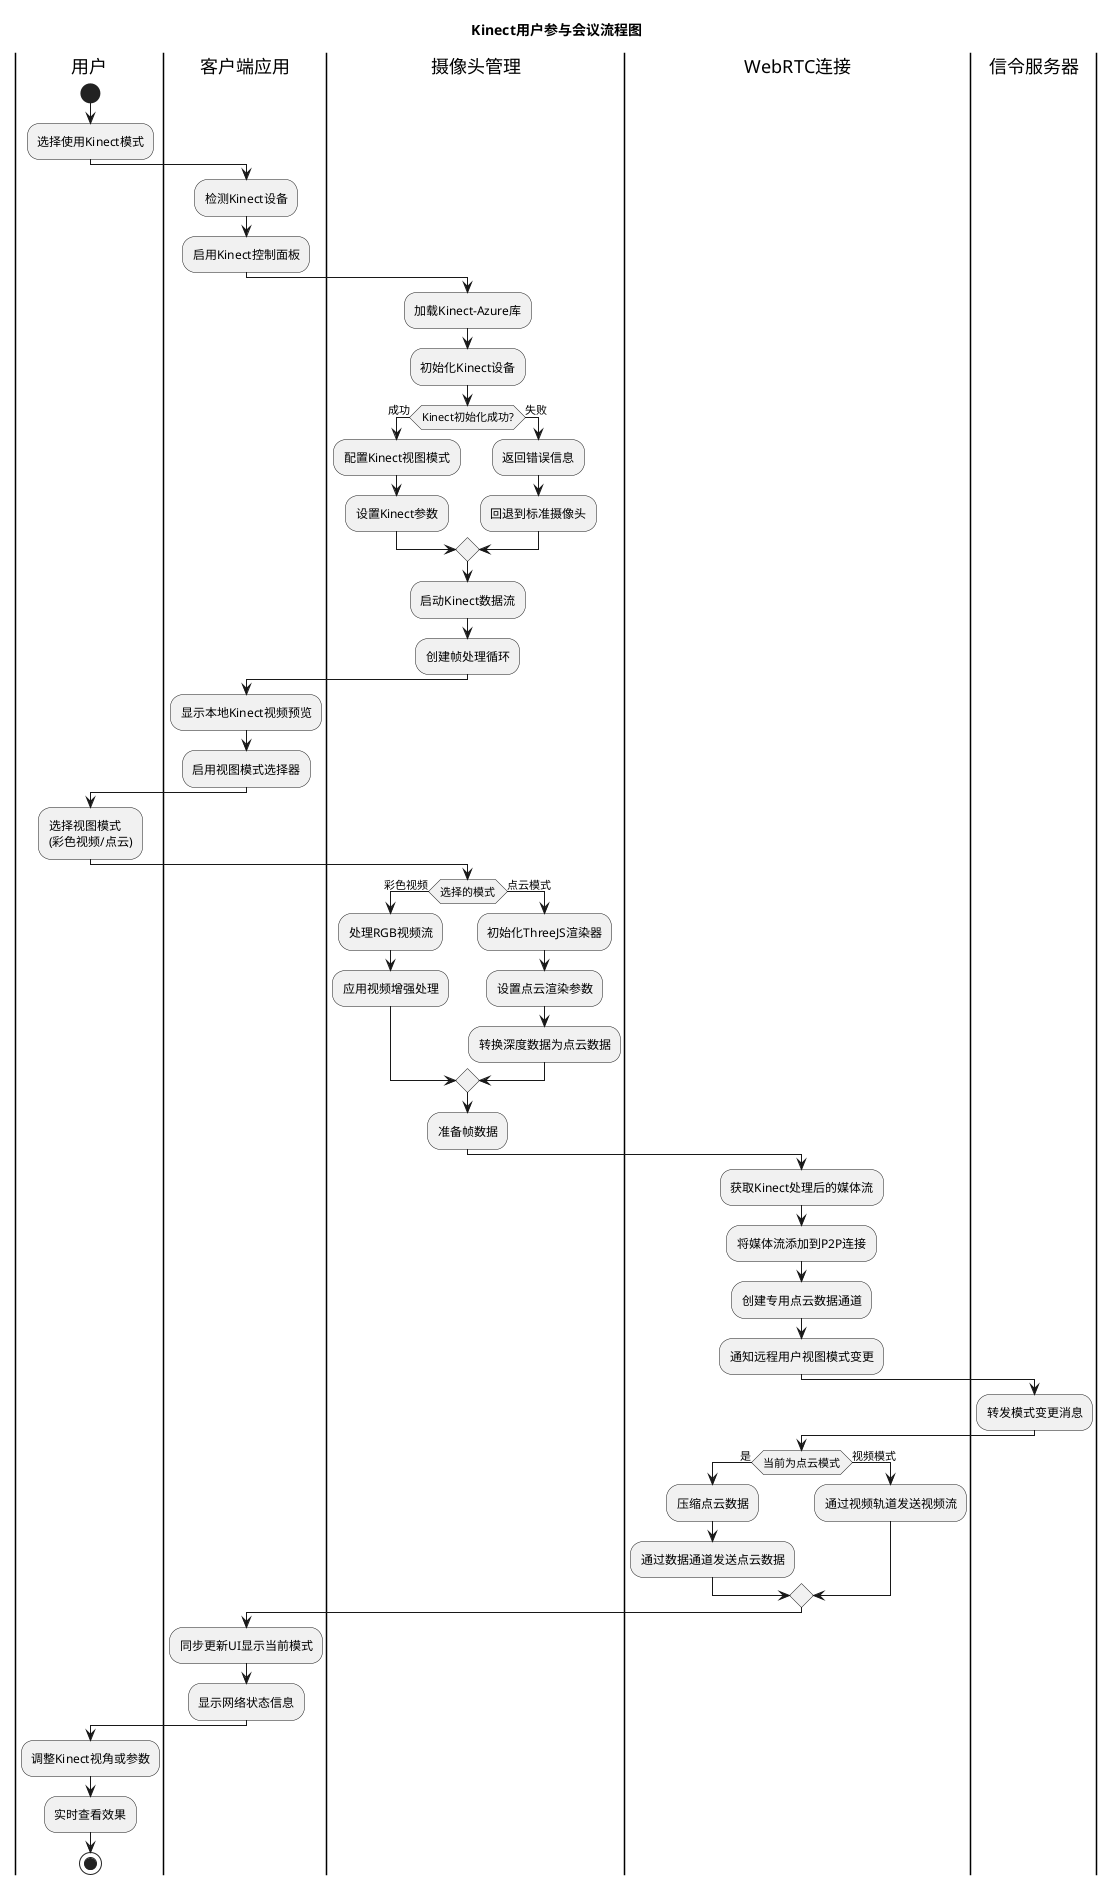 @startuml
title Kinect用户参与会议流程图

|用户|
start
:选择使用Kinect模式;

|客户端应用|
:检测Kinect设备;
:启用Kinect控制面板;

|摄像头管理|
:加载Kinect-Azure库;
:初始化Kinect设备;
if (Kinect初始化成功?) then (成功)
  :配置Kinect视图模式;
  :设置Kinect参数;
else (失败)
  :返回错误信息;
  :回退到标准摄像头;
endif
:启动Kinect数据流;
:创建帧处理循环;

|客户端应用|
:显示本地Kinect视频预览;
:启用视图模式选择器;

|用户|
:选择视图模式\n(彩色视频/点云);

|摄像头管理|
if (选择的模式) then (彩色视频)
  :处理RGB视频流;
  :应用视频增强处理;
else (点云模式)
  :初始化ThreeJS渲染器;
  :设置点云渲染参数;
  :转换深度数据为点云数据;
endif
:准备帧数据;

|WebRTC连接|
:获取Kinect处理后的媒体流;
:将媒体流添加到P2P连接;
:创建专用点云数据通道;
:通知远程用户视图模式变更;

|信令服务器|
:转发模式变更消息;

|WebRTC连接|
if (当前为点云模式) then (是)
  :压缩点云数据;
  :通过数据通道发送点云数据;
else (视频模式)
  :通过视频轨道发送视频流;
endif

|客户端应用|
:同步更新UI显示当前模式;
:显示网络状态信息;

|用户|
:调整Kinect视角或参数;
:实时查看效果;
stop
@enduml